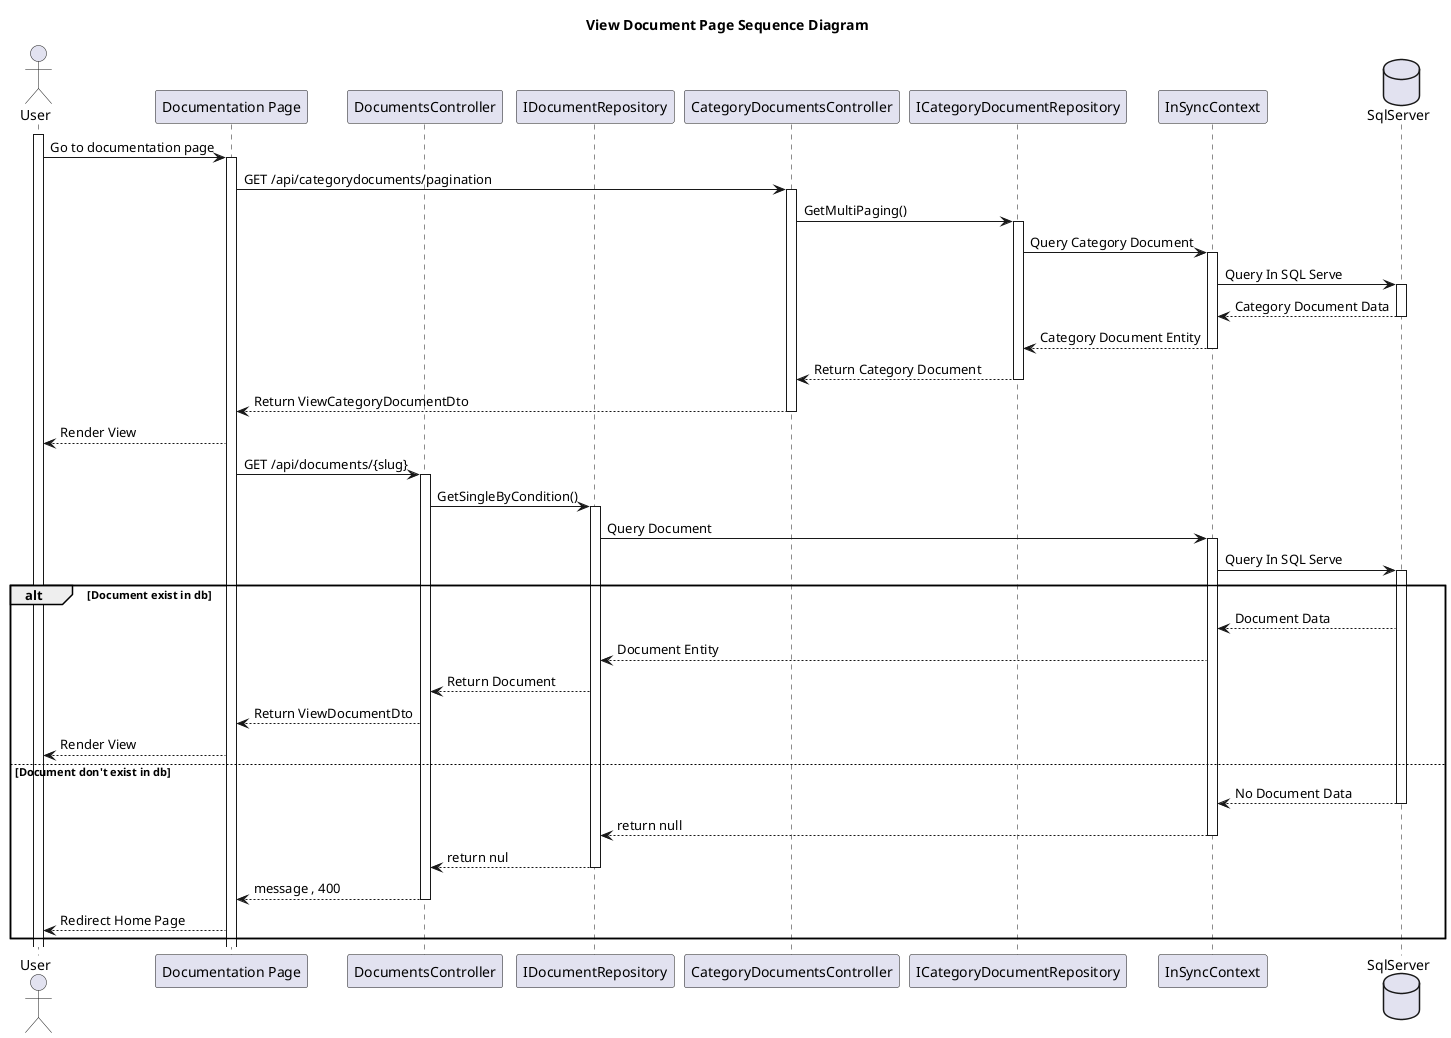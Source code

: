 @startuml ViewDocumentPageSequenceDiagram
skinparam classAttributeIconSize 0
Title View Document Page Sequence Diagram
'Character	Visibility
'-			private
'#			protected
'~			package private
'+			public

'Extension	<|--	Quan hệ mở rộng từ (là extends hoặc implements nhưng ko có annotations trong code)
'Composition	*--	 Quan hệ gắn kết chặt chẽ : part - of
'Aggregation	o--	Quan hệ liên kết giữa hai thực thể : use, has

' Include các file vào trong file để sử dụng'
    actor "User" as U
    participant "Documentation Page" as Pd
    participant "DocumentsController" as DocsController
    participant "IDocumentRepository" as IDocRepo
    participant "CategoryDocumentsController" as CaDocsController
    participant "ICategoryDocumentRepository" as ICateDocRepo
    participant "InSyncContext" as ISContext
    database "SqlServer" as Db


        activate U
        ' Load Category Document
        U -> Pd :  Go to documentation page
        activate Pd

        Pd -> CaDocsController : GET /api/categorydocuments/pagination
        activate CaDocsController
        CaDocsController -> ICateDocRepo : GetMultiPaging()
        activate ICateDocRepo
        ICateDocRepo -> ISContext : Query Category Document
        activate ISContext
        ISContext -> Db : Query In SQL Serve
        activate Db

        Db --> ISContext : Category Document Data
        deactivate Db
        ISContext --> ICateDocRepo : Category Document Entity
        deactivate ISContext
        ICateDocRepo --> CaDocsController : Return Category Document 
        deactivate ICateDocRepo
        CaDocsController --> Pd : Return ViewCategoryDocumentDto
        deactivate CaDocsController
        Pd --> U : Render View





       
        Pd -> DocsController : GET /api/documents/{slug}
        activate DocsController
        DocsController -> IDocRepo : GetSingleByCondition()
        activate IDocRepo
        IDocRepo -> ISContext : Query Document
        activate ISContext
        ISContext -> Db : Query In SQL Serve
        activate Db

        'Chiều trả về từ SQL Server đến User
        alt Document exist in db
            Db --> ISContext : Document Data
            ISContext --> IDocRepo : Document Entity
            IDocRepo --> DocsController : Return Document 
            DocsController --> Pd : Return ViewDocumentDto
            Pd --> U : Render View
        else Document don't exist in db
            Db --> ISContext : No Document Data
            deactivate Db
            ISContext --> IDocRepo : return null
            deactivate ISContext
            IDocRepo --> DocsController : return nul 
            deactivate IDocRepo
            DocsController --> Pd : message , 400
            deactivate DocsController
            Pd --> U : Redirect Home Page
        end

@enduml